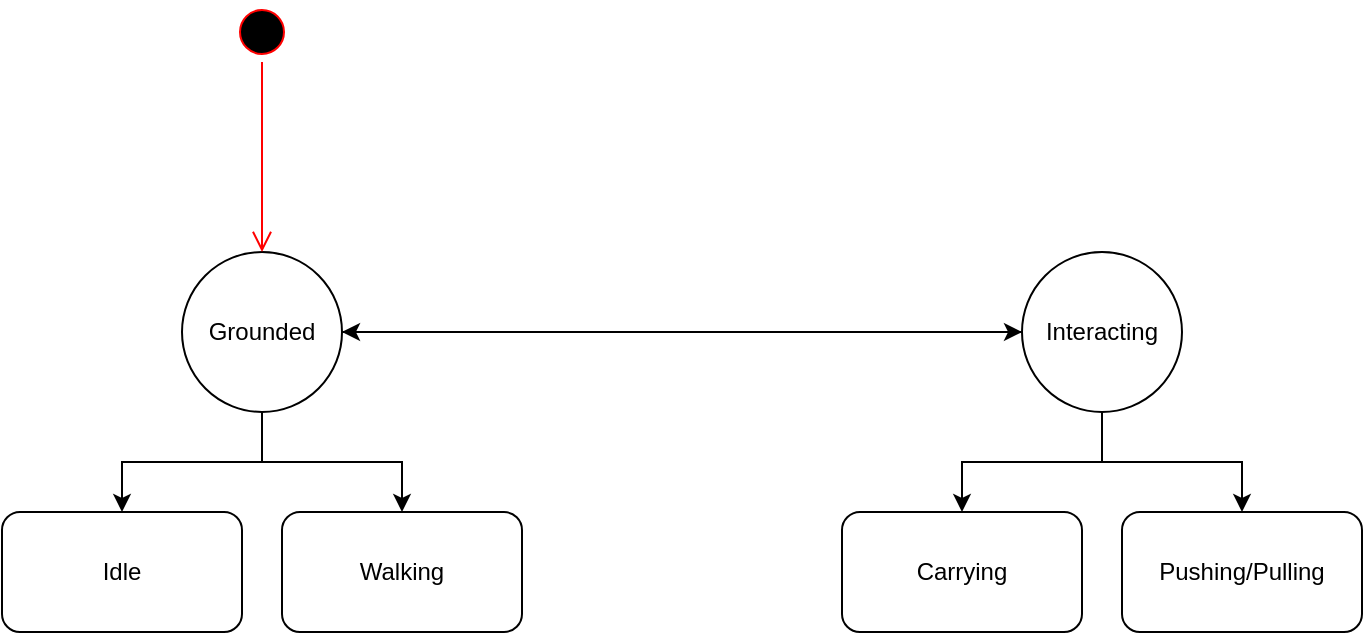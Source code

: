 <mxfile version="13.4.5" type="device"><diagram id="Y6yucayjnGktwlxXjFFt" name="Page-1"><mxGraphModel dx="1673" dy="967" grid="1" gridSize="10" guides="1" tooltips="1" connect="1" arrows="1" fold="1" page="1" pageScale="1" pageWidth="850" pageHeight="1100" math="0" shadow="0"><root><mxCell id="0"/><mxCell id="1" parent="0"/><mxCell id="cVciWp28PYXCbNIiDgtK-1" value="Idle" style="rounded=1;whiteSpace=wrap;html=1;" vertex="1" parent="1"><mxGeometry x="80" y="285" width="120" height="60" as="geometry"/></mxCell><mxCell id="cVciWp28PYXCbNIiDgtK-2" value="Walking" style="rounded=1;whiteSpace=wrap;html=1;" vertex="1" parent="1"><mxGeometry x="220" y="285" width="120" height="60" as="geometry"/></mxCell><mxCell id="cVciWp28PYXCbNIiDgtK-3" value="Carrying" style="rounded=1;whiteSpace=wrap;html=1;" vertex="1" parent="1"><mxGeometry x="500" y="285" width="120" height="60" as="geometry"/></mxCell><mxCell id="cVciWp28PYXCbNIiDgtK-4" style="edgeStyle=orthogonalEdgeStyle;rounded=0;orthogonalLoop=1;jettySize=auto;html=1;" edge="1" parent="1" source="cVciWp28PYXCbNIiDgtK-7" target="cVciWp28PYXCbNIiDgtK-1"><mxGeometry relative="1" as="geometry"/></mxCell><mxCell id="cVciWp28PYXCbNIiDgtK-5" style="edgeStyle=orthogonalEdgeStyle;rounded=0;orthogonalLoop=1;jettySize=auto;html=1;entryX=0.5;entryY=0;entryDx=0;entryDy=0;" edge="1" parent="1" source="cVciWp28PYXCbNIiDgtK-7" target="cVciWp28PYXCbNIiDgtK-2"><mxGeometry relative="1" as="geometry"/></mxCell><mxCell id="cVciWp28PYXCbNIiDgtK-6" style="edgeStyle=orthogonalEdgeStyle;rounded=0;orthogonalLoop=1;jettySize=auto;html=1;entryX=0;entryY=0.5;entryDx=0;entryDy=0;" edge="1" parent="1" source="cVciWp28PYXCbNIiDgtK-7" target="cVciWp28PYXCbNIiDgtK-12"><mxGeometry relative="1" as="geometry"/></mxCell><mxCell id="cVciWp28PYXCbNIiDgtK-7" value="Grounded" style="ellipse;whiteSpace=wrap;html=1;aspect=fixed;" vertex="1" parent="1"><mxGeometry x="170" y="155" width="80" height="80" as="geometry"/></mxCell><mxCell id="cVciWp28PYXCbNIiDgtK-8" value="Pushing/Pulling" style="rounded=1;whiteSpace=wrap;html=1;" vertex="1" parent="1"><mxGeometry x="640" y="285" width="120" height="60" as="geometry"/></mxCell><mxCell id="cVciWp28PYXCbNIiDgtK-9" style="edgeStyle=orthogonalEdgeStyle;rounded=0;orthogonalLoop=1;jettySize=auto;html=1;entryX=0.5;entryY=0;entryDx=0;entryDy=0;" edge="1" parent="1" source="cVciWp28PYXCbNIiDgtK-12" target="cVciWp28PYXCbNIiDgtK-3"><mxGeometry relative="1" as="geometry"/></mxCell><mxCell id="cVciWp28PYXCbNIiDgtK-10" style="edgeStyle=orthogonalEdgeStyle;rounded=0;orthogonalLoop=1;jettySize=auto;html=1;entryX=0.5;entryY=0;entryDx=0;entryDy=0;" edge="1" parent="1" source="cVciWp28PYXCbNIiDgtK-12" target="cVciWp28PYXCbNIiDgtK-8"><mxGeometry relative="1" as="geometry"/></mxCell><mxCell id="cVciWp28PYXCbNIiDgtK-11" style="edgeStyle=orthogonalEdgeStyle;rounded=0;orthogonalLoop=1;jettySize=auto;html=1;" edge="1" parent="1" source="cVciWp28PYXCbNIiDgtK-12" target="cVciWp28PYXCbNIiDgtK-7"><mxGeometry relative="1" as="geometry"/></mxCell><mxCell id="cVciWp28PYXCbNIiDgtK-12" value="Interacting" style="ellipse;whiteSpace=wrap;html=1;aspect=fixed;" vertex="1" parent="1"><mxGeometry x="590" y="155" width="80" height="80" as="geometry"/></mxCell><mxCell id="cVciWp28PYXCbNIiDgtK-13" value="" style="ellipse;html=1;shape=startState;fillColor=#000000;strokeColor=#ff0000;" vertex="1" parent="1"><mxGeometry x="195" y="30" width="30" height="30" as="geometry"/></mxCell><mxCell id="cVciWp28PYXCbNIiDgtK-14" value="" style="edgeStyle=orthogonalEdgeStyle;html=1;verticalAlign=bottom;endArrow=open;endSize=8;strokeColor=#ff0000;entryX=0.5;entryY=0;entryDx=0;entryDy=0;" edge="1" parent="1" source="cVciWp28PYXCbNIiDgtK-13" target="cVciWp28PYXCbNIiDgtK-7"><mxGeometry relative="1" as="geometry"><mxPoint x="670" y="-35" as="targetPoint"/></mxGeometry></mxCell></root></mxGraphModel></diagram></mxfile>
